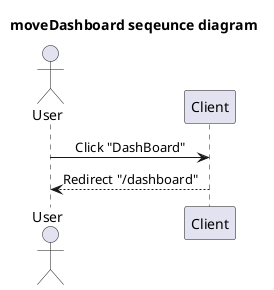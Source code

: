 @startuml moveDashboard
'http://localhost:3000/userHome

title moveDashboard seqeunce diagram

skinparam SequenceMessageAlignment center

participant Client order 20
actor User order 10

User -> Client: Click "DashBoard"
User <-- Client: Redirect "/dashboard"

@enduml